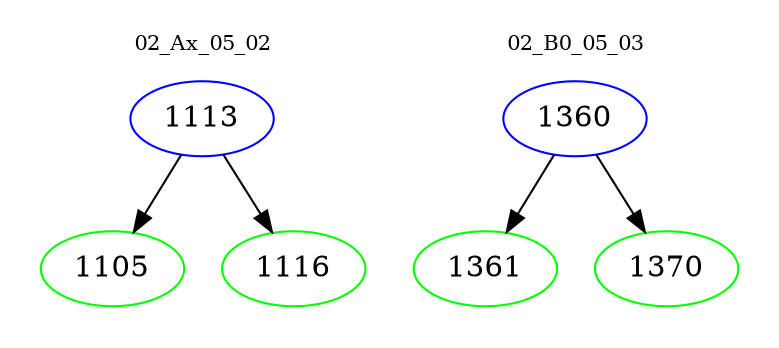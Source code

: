 digraph{
subgraph cluster_0 {
color = white
label = "02_Ax_05_02";
fontsize=10;
T0_1113 [label="1113", color="blue"]
T0_1113 -> T0_1105 [color="black"]
T0_1105 [label="1105", color="green"]
T0_1113 -> T0_1116 [color="black"]
T0_1116 [label="1116", color="green"]
}
subgraph cluster_1 {
color = white
label = "02_B0_05_03";
fontsize=10;
T1_1360 [label="1360", color="blue"]
T1_1360 -> T1_1361 [color="black"]
T1_1361 [label="1361", color="green"]
T1_1360 -> T1_1370 [color="black"]
T1_1370 [label="1370", color="green"]
}
}
